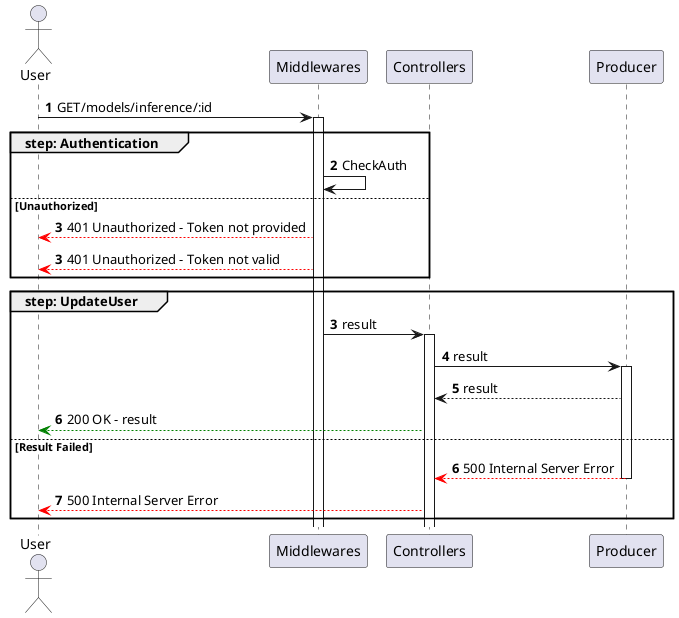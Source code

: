 @startuml inferenceResultModel

actor User
participant Middlewares
participant Controllers
participant Producer

autonumber
User -> Middlewares ++: GET/models/inference/:id

group step: Authentication
    Middlewares -> Middlewares : CheckAuth
else Unauthorized
    autonumber 3
    Middlewares --[#red]> User : 401 Unauthorized - Token not provided
    autonumber 3
    Middlewares --[#red]> User : 401 Unauthorized - Token not valid
end

group step: UpdateUser
    autonumber 3
    Middlewares -> Controllers ++: result
    Controllers -> Producer ++: result
    Producer --> Controllers : result
    Controllers --[#green]> User : 200 OK - result
else Result Failed
    autonumber 6
    Producer --[#red]> Controllers --: 500 Internal Server Error
    Controllers --[#red]> User : 500 Internal Server Error
end

@enduml
